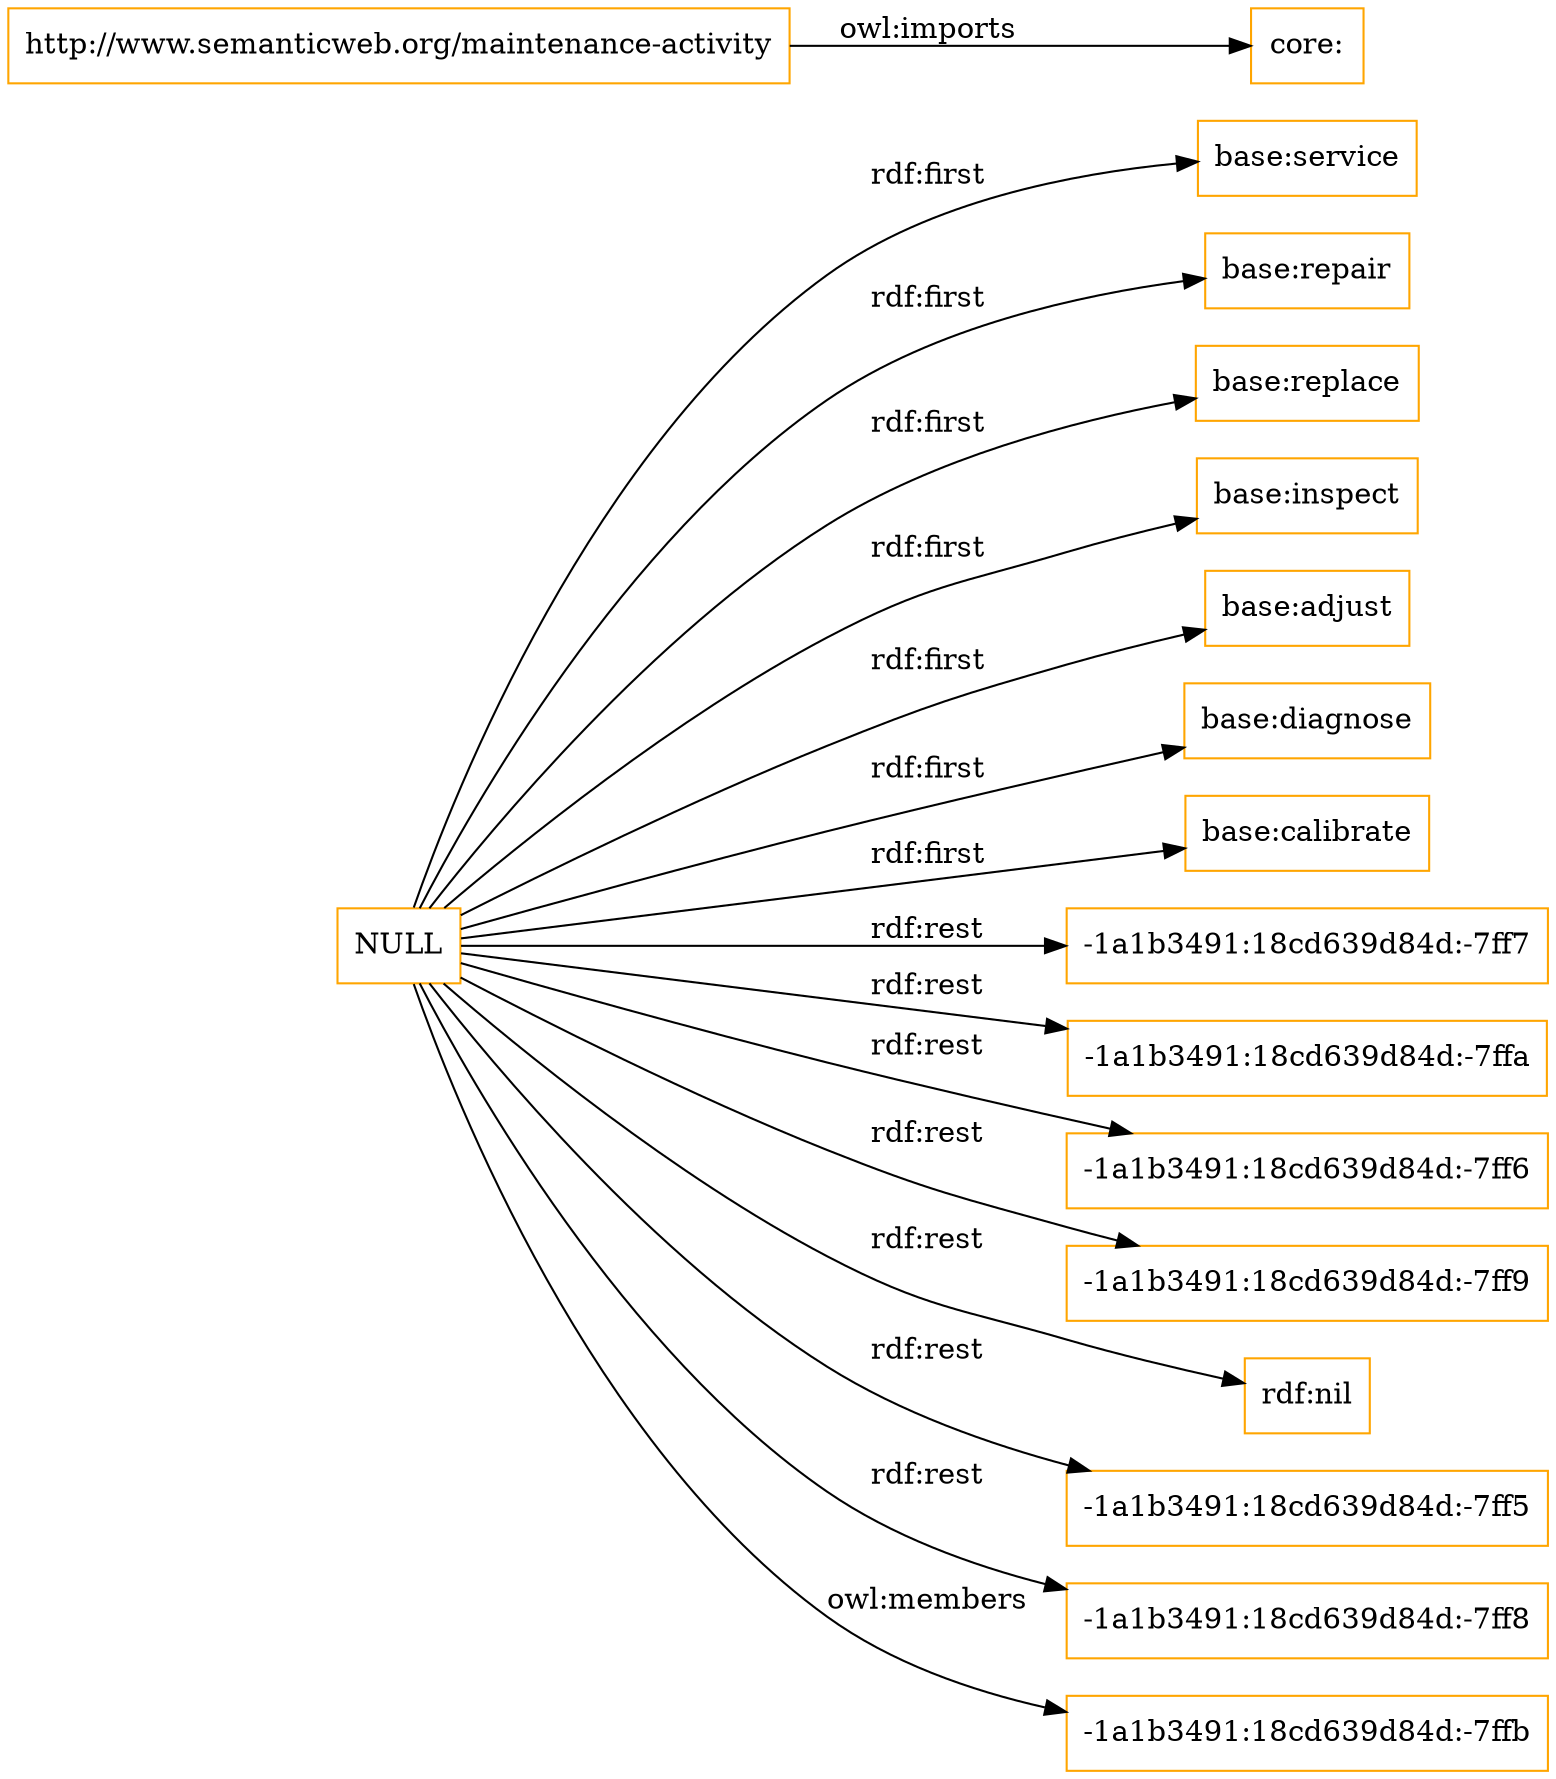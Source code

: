 digraph ar2dtool_diagram { 
rankdir=LR;
size="1501"
node [shape = rectangle, color="orange"]; "base:service" "base:repair" "base:replace" "base:inspect" "base:adjust" "base:diagnose" "base:calibrate" ; /*classes style*/
	"http://www.semanticweb.org/maintenance-activity" -> "core:" [ label = "owl:imports" ];
	"NULL" -> "base:calibrate" [ label = "rdf:first" ];
	"NULL" -> "-1a1b3491:18cd639d84d:-7ff7" [ label = "rdf:rest" ];
	"NULL" -> "base:replace" [ label = "rdf:first" ];
	"NULL" -> "-1a1b3491:18cd639d84d:-7ffa" [ label = "rdf:rest" ];
	"NULL" -> "-1a1b3491:18cd639d84d:-7ff6" [ label = "rdf:rest" ];
	"NULL" -> "-1a1b3491:18cd639d84d:-7ff9" [ label = "rdf:rest" ];
	"NULL" -> "base:adjust" [ label = "rdf:first" ];
	"NULL" -> "rdf:nil" [ label = "rdf:rest" ];
	"NULL" -> "-1a1b3491:18cd639d84d:-7ff5" [ label = "rdf:rest" ];
	"NULL" -> "-1a1b3491:18cd639d84d:-7ff8" [ label = "rdf:rest" ];
	"NULL" -> "base:service" [ label = "rdf:first" ];
	"NULL" -> "base:inspect" [ label = "rdf:first" ];
	"NULL" -> "-1a1b3491:18cd639d84d:-7ffb" [ label = "owl:members" ];
	"NULL" -> "base:repair" [ label = "rdf:first" ];
	"NULL" -> "base:diagnose" [ label = "rdf:first" ];

}
